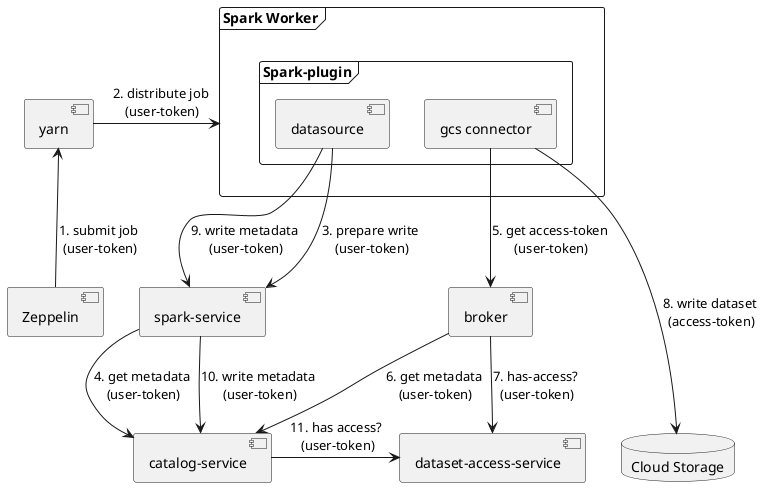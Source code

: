 @startuml

[yarn] as yarn
[Zeppelin] as zeppelin
[dataset-access-service] as da_s
[catalog-service] as catalog
[spark-service] as sp_s
[broker] as broker
database "Cloud Storage" as gcs {
}
frame "Spark Worker" as worker {
  frame "Spark-plugin" {
    [datasource] as datasource
    [gcs connector] as gcs_connector
  }
}

zeppelin -u-> yarn : 1. submit job\n (user-token)
yarn -> worker : 2. distribute job\n (user-token)
datasource --> sp_s : 3. prepare write\n (user-token)
sp_s --> catalog : 4. get metadata\n (user-token)
gcs_connector --> broker : 5. get access-token\n (user-token)
broker --> catalog : 6. get metadata\n (user-token)
broker --> da_s : 7. has-access?\n (user-token)
gcs_connector ---> gcs : 8. write dataset\n (access-token)
datasource -> sp_s : 9. write metadata\n (user-token)
sp_s -> catalog : 10. write metadata\n (user-token)
catalog -> da_s : 11. has access?\n (user-token)

@enduml